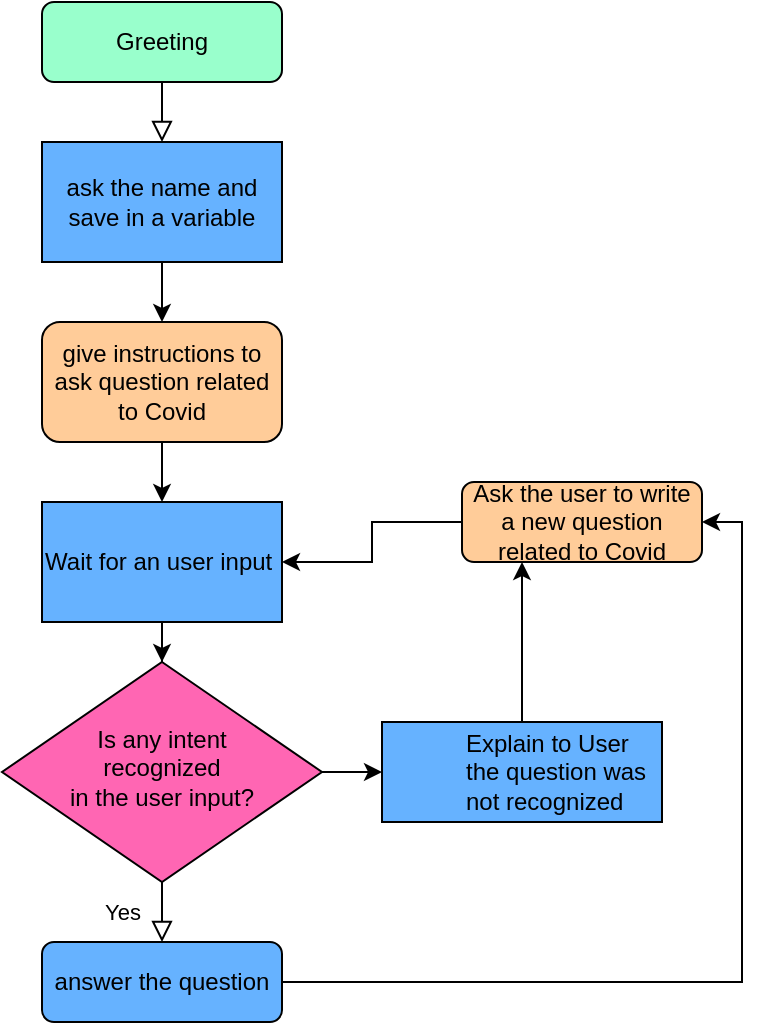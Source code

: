<mxfile version="20.4.0" type="github">
  <diagram id="C5RBs43oDa-KdzZeNtuy" name="Page-1">
    <mxGraphModel dx="1022" dy="436" grid="1" gridSize="10" guides="1" tooltips="1" connect="1" arrows="1" fold="1" page="1" pageScale="1" pageWidth="827" pageHeight="1169" math="0" shadow="0">
      <root>
        <mxCell id="WIyWlLk6GJQsqaUBKTNV-0" />
        <mxCell id="WIyWlLk6GJQsqaUBKTNV-1" parent="WIyWlLk6GJQsqaUBKTNV-0" />
        <mxCell id="WIyWlLk6GJQsqaUBKTNV-2" value="" style="rounded=0;html=1;jettySize=auto;orthogonalLoop=1;fontSize=11;endArrow=block;endFill=0;endSize=8;strokeWidth=1;shadow=0;labelBackgroundColor=none;edgeStyle=orthogonalEdgeStyle;entryX=0.5;entryY=0;entryDx=0;entryDy=0;" parent="WIyWlLk6GJQsqaUBKTNV-1" source="WIyWlLk6GJQsqaUBKTNV-3" target="QFetiBKLDCCRxO_kh8Gf-0" edge="1">
          <mxGeometry relative="1" as="geometry" />
        </mxCell>
        <mxCell id="WIyWlLk6GJQsqaUBKTNV-3" value="Greeting" style="rounded=1;whiteSpace=wrap;html=1;fontSize=12;glass=0;strokeWidth=1;shadow=0;fillColor=#99FFCC;" parent="WIyWlLk6GJQsqaUBKTNV-1" vertex="1">
          <mxGeometry x="160" y="10" width="120" height="40" as="geometry" />
        </mxCell>
        <mxCell id="WIyWlLk6GJQsqaUBKTNV-4" value="Yes" style="rounded=0;html=1;jettySize=auto;orthogonalLoop=1;fontSize=11;endArrow=block;endFill=0;endSize=8;strokeWidth=1;shadow=0;labelBackgroundColor=none;edgeStyle=orthogonalEdgeStyle;entryX=0.5;entryY=0;entryDx=0;entryDy=0;" parent="WIyWlLk6GJQsqaUBKTNV-1" source="WIyWlLk6GJQsqaUBKTNV-6" target="WIyWlLk6GJQsqaUBKTNV-11" edge="1">
          <mxGeometry y="20" relative="1" as="geometry">
            <mxPoint as="offset" />
            <mxPoint x="290" y="370" as="targetPoint" />
          </mxGeometry>
        </mxCell>
        <mxCell id="QFetiBKLDCCRxO_kh8Gf-6" style="edgeStyle=orthogonalEdgeStyle;rounded=0;orthogonalLoop=1;jettySize=auto;html=1;exitX=1;exitY=0.5;exitDx=0;exitDy=0;" edge="1" parent="WIyWlLk6GJQsqaUBKTNV-1" source="WIyWlLk6GJQsqaUBKTNV-6" target="WIyWlLk6GJQsqaUBKTNV-12">
          <mxGeometry relative="1" as="geometry" />
        </mxCell>
        <mxCell id="WIyWlLk6GJQsqaUBKTNV-6" value="Is any intent &lt;br&gt;recognized &lt;br&gt;in the user input?" style="rhombus;whiteSpace=wrap;html=1;shadow=0;fontFamily=Helvetica;fontSize=12;align=center;strokeWidth=1;spacing=6;spacingTop=-4;fillColor=#FF66B3;" parent="WIyWlLk6GJQsqaUBKTNV-1" vertex="1">
          <mxGeometry x="140" y="340" width="160" height="110" as="geometry" />
        </mxCell>
        <mxCell id="QFetiBKLDCCRxO_kh8Gf-13" style="edgeStyle=orthogonalEdgeStyle;rounded=0;orthogonalLoop=1;jettySize=auto;html=1;exitX=0;exitY=0.5;exitDx=0;exitDy=0;entryX=1;entryY=0.5;entryDx=0;entryDy=0;" edge="1" parent="WIyWlLk6GJQsqaUBKTNV-1" source="WIyWlLk6GJQsqaUBKTNV-7" target="QFetiBKLDCCRxO_kh8Gf-9">
          <mxGeometry relative="1" as="geometry" />
        </mxCell>
        <mxCell id="WIyWlLk6GJQsqaUBKTNV-7" value="Ask the user to write a new question related to Covid" style="rounded=1;whiteSpace=wrap;html=1;fontSize=12;glass=0;strokeWidth=1;shadow=0;fillColor=#FFCC99;" parent="WIyWlLk6GJQsqaUBKTNV-1" vertex="1">
          <mxGeometry x="370" y="250" width="120" height="40" as="geometry" />
        </mxCell>
        <mxCell id="QFetiBKLDCCRxO_kh8Gf-5" style="edgeStyle=orthogonalEdgeStyle;rounded=0;orthogonalLoop=1;jettySize=auto;html=1;exitX=1;exitY=0.5;exitDx=0;exitDy=0;entryX=1;entryY=0.5;entryDx=0;entryDy=0;" edge="1" parent="WIyWlLk6GJQsqaUBKTNV-1" source="WIyWlLk6GJQsqaUBKTNV-11" target="WIyWlLk6GJQsqaUBKTNV-7">
          <mxGeometry relative="1" as="geometry" />
        </mxCell>
        <mxCell id="WIyWlLk6GJQsqaUBKTNV-11" value="answer the question" style="rounded=1;whiteSpace=wrap;html=1;fontSize=12;glass=0;strokeWidth=1;shadow=0;fillColor=#66B2FF;" parent="WIyWlLk6GJQsqaUBKTNV-1" vertex="1">
          <mxGeometry x="160" y="480" width="120" height="40" as="geometry" />
        </mxCell>
        <mxCell id="QFetiBKLDCCRxO_kh8Gf-7" style="edgeStyle=orthogonalEdgeStyle;rounded=0;orthogonalLoop=1;jettySize=auto;html=1;exitX=0.5;exitY=0;exitDx=0;exitDy=0;entryX=0.25;entryY=1;entryDx=0;entryDy=0;" edge="1" parent="WIyWlLk6GJQsqaUBKTNV-1" source="WIyWlLk6GJQsqaUBKTNV-12" target="WIyWlLk6GJQsqaUBKTNV-7">
          <mxGeometry relative="1" as="geometry" />
        </mxCell>
        <mxCell id="WIyWlLk6GJQsqaUBKTNV-12" value="&lt;blockquote style=&quot;margin: 0 0 0 40px; border: none; padding: 0px;&quot;&gt;Explain to User the question was not recognized&lt;/blockquote&gt;" style="rounded=1;whiteSpace=wrap;html=1;fontSize=12;glass=0;strokeWidth=1;shadow=0;align=left;arcSize=0;fillColor=#66B2FF;" parent="WIyWlLk6GJQsqaUBKTNV-1" vertex="1">
          <mxGeometry x="330" y="370" width="140" height="50" as="geometry" />
        </mxCell>
        <mxCell id="QFetiBKLDCCRxO_kh8Gf-2" style="edgeStyle=orthogonalEdgeStyle;rounded=0;orthogonalLoop=1;jettySize=auto;html=1;exitX=0.5;exitY=1;exitDx=0;exitDy=0;entryX=0.5;entryY=0;entryDx=0;entryDy=0;" edge="1" parent="WIyWlLk6GJQsqaUBKTNV-1" source="QFetiBKLDCCRxO_kh8Gf-0" target="QFetiBKLDCCRxO_kh8Gf-1">
          <mxGeometry relative="1" as="geometry" />
        </mxCell>
        <mxCell id="QFetiBKLDCCRxO_kh8Gf-0" value="ask the name and save in a variable" style="rounded=0;whiteSpace=wrap;html=1;fillColor=#66B2FF;" vertex="1" parent="WIyWlLk6GJQsqaUBKTNV-1">
          <mxGeometry x="160" y="80" width="120" height="60" as="geometry" />
        </mxCell>
        <mxCell id="QFetiBKLDCCRxO_kh8Gf-11" style="edgeStyle=orthogonalEdgeStyle;rounded=0;orthogonalLoop=1;jettySize=auto;html=1;exitX=0.5;exitY=1;exitDx=0;exitDy=0;entryX=0.5;entryY=0;entryDx=0;entryDy=0;" edge="1" parent="WIyWlLk6GJQsqaUBKTNV-1" source="QFetiBKLDCCRxO_kh8Gf-1" target="QFetiBKLDCCRxO_kh8Gf-9">
          <mxGeometry relative="1" as="geometry" />
        </mxCell>
        <mxCell id="QFetiBKLDCCRxO_kh8Gf-1" value="give instructions to ask question related to Covid" style="rounded=1;whiteSpace=wrap;html=1;fillColor=#FFCC99;" vertex="1" parent="WIyWlLk6GJQsqaUBKTNV-1">
          <mxGeometry x="160" y="170" width="120" height="60" as="geometry" />
        </mxCell>
        <mxCell id="QFetiBKLDCCRxO_kh8Gf-12" style="edgeStyle=orthogonalEdgeStyle;rounded=0;orthogonalLoop=1;jettySize=auto;html=1;exitX=0.5;exitY=1;exitDx=0;exitDy=0;" edge="1" parent="WIyWlLk6GJQsqaUBKTNV-1" source="QFetiBKLDCCRxO_kh8Gf-9" target="WIyWlLk6GJQsqaUBKTNV-6">
          <mxGeometry relative="1" as="geometry" />
        </mxCell>
        <mxCell id="QFetiBKLDCCRxO_kh8Gf-9" value="Wait for an user input&amp;nbsp;" style="rounded=0;whiteSpace=wrap;html=1;fillColor=#66B2FF;" vertex="1" parent="WIyWlLk6GJQsqaUBKTNV-1">
          <mxGeometry x="160" y="260" width="120" height="60" as="geometry" />
        </mxCell>
      </root>
    </mxGraphModel>
  </diagram>
</mxfile>
